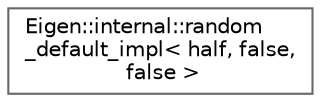 digraph "类继承关系图"
{
 // LATEX_PDF_SIZE
  bgcolor="transparent";
  edge [fontname=Helvetica,fontsize=10,labelfontname=Helvetica,labelfontsize=10];
  node [fontname=Helvetica,fontsize=10,shape=box,height=0.2,width=0.4];
  rankdir="LR";
  Node0 [id="Node000000",label="Eigen::internal::random\l_default_impl\< half, false,\l false \>",height=0.2,width=0.4,color="grey40", fillcolor="white", style="filled",URL="$struct_eigen_1_1internal_1_1random__default__impl_3_01half_00_01false_00_01false_01_4.html",tooltip=" "];
}
